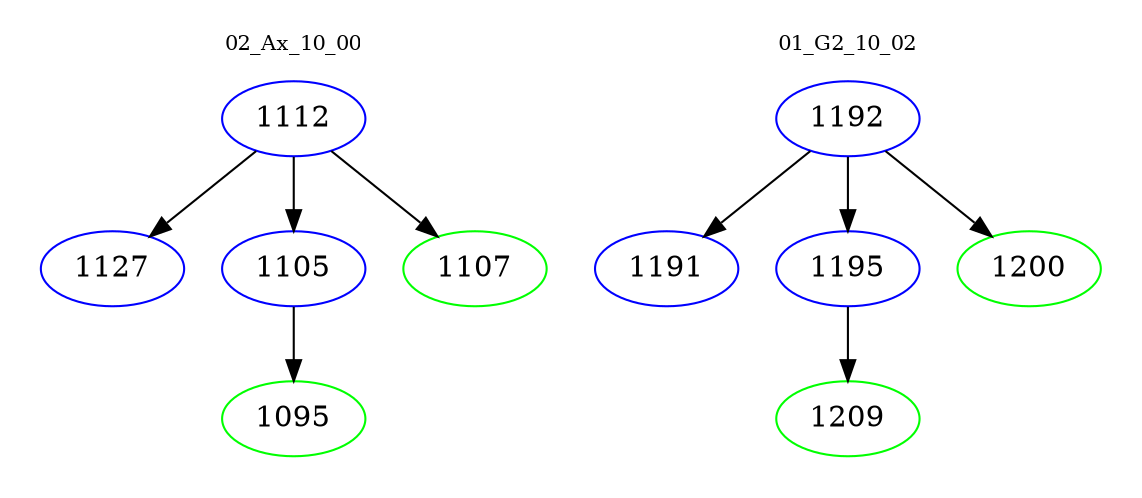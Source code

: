 digraph{
subgraph cluster_0 {
color = white
label = "02_Ax_10_00";
fontsize=10;
T0_1112 [label="1112", color="blue"]
T0_1112 -> T0_1127 [color="black"]
T0_1127 [label="1127", color="blue"]
T0_1112 -> T0_1105 [color="black"]
T0_1105 [label="1105", color="blue"]
T0_1105 -> T0_1095 [color="black"]
T0_1095 [label="1095", color="green"]
T0_1112 -> T0_1107 [color="black"]
T0_1107 [label="1107", color="green"]
}
subgraph cluster_1 {
color = white
label = "01_G2_10_02";
fontsize=10;
T1_1192 [label="1192", color="blue"]
T1_1192 -> T1_1191 [color="black"]
T1_1191 [label="1191", color="blue"]
T1_1192 -> T1_1195 [color="black"]
T1_1195 [label="1195", color="blue"]
T1_1195 -> T1_1209 [color="black"]
T1_1209 [label="1209", color="green"]
T1_1192 -> T1_1200 [color="black"]
T1_1200 [label="1200", color="green"]
}
}
